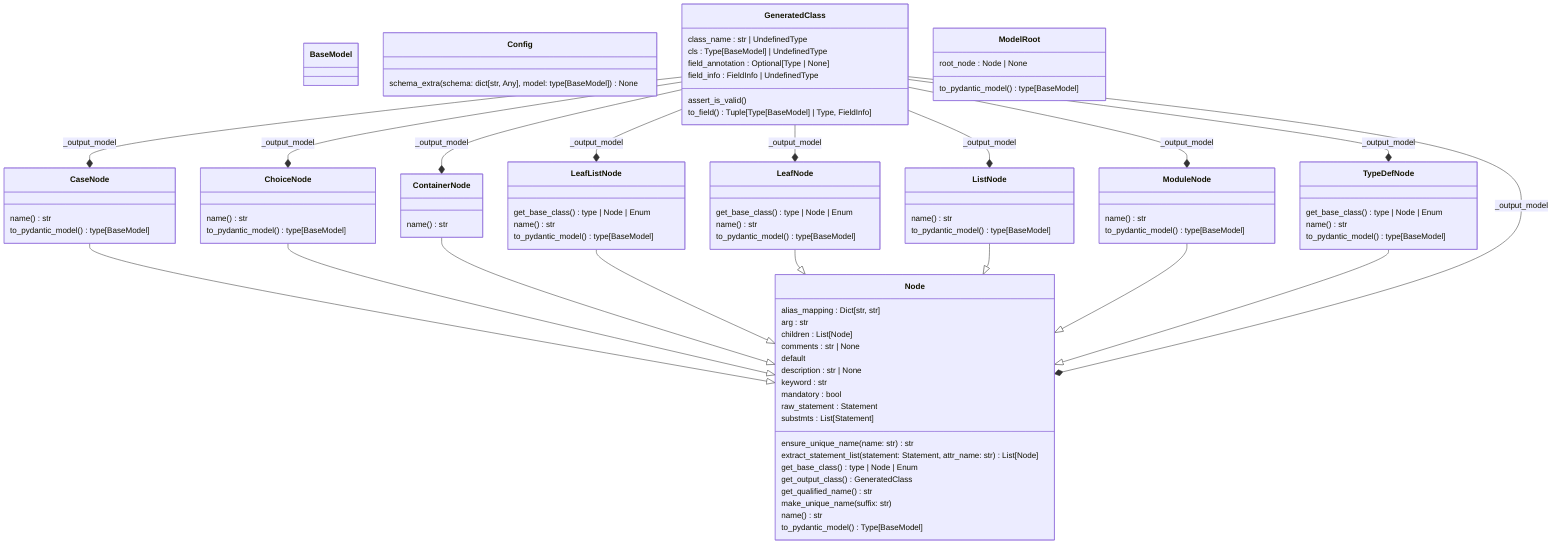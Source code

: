 classDiagram
  class BaseModel {
  }
  class CaseNode {
    name() str
    to_pydantic_model() type[BaseModel]
  }
  class ChoiceNode {
    name() str
    to_pydantic_model() type[BaseModel]
  }
  class Config {
    schema_extra(schema: dict[str, Any], model: type[BaseModel]) None
  }
  class ContainerNode {
    name() str
  }
  class GeneratedClass {
    class_name : str | UndefinedType
    cls : Type[BaseModel] | UndefinedType
    field_annotation : Optional[Type | None]
    field_info : FieldInfo | UndefinedType
    assert_is_valid()
    to_field() Tuple[Type[BaseModel] | Type, FieldInfo]
  }
  class LeafListNode {
    get_base_class() type | Node | Enum
    name() str
    to_pydantic_model() type[BaseModel]
  }
  class LeafNode {
    get_base_class() type | Node | Enum
    name() str
    to_pydantic_model() type[BaseModel]
  }
  class ListNode {
    name() str
    to_pydantic_model() type[BaseModel]
  }
  class ModelRoot {
    root_node : Node | None
    to_pydantic_model() type[BaseModel]
  }
  class ModuleNode {
    name() str
    to_pydantic_model() type[BaseModel]
  }
  class Node {
    alias_mapping : Dict[str, str]
    arg : str
    children : List[Node]
    comments : str | None
    default
    description : str | None
    keyword : str
    mandatory : bool
    raw_statement : Statement
    substmts : List[Statement]
    ensure_unique_name(name: str) str
    extract_statement_list(statement: Statement, attr_name: str) List[Node]
    get_base_class() type | Node | Enum
    get_output_class() GeneratedClass
    get_qualified_name() str
    make_unique_name(suffix: str)
    name() str
    to_pydantic_model() Type[BaseModel]
  }
  class TypeDefNode {
    get_base_class() type | Node | Enum
    name() str
    to_pydantic_model() type[BaseModel]
  }
  CaseNode --|> Node
  ChoiceNode --|> Node
  ContainerNode --|> Node
  LeafListNode --|> Node
  LeafNode --|> Node
  ListNode --|> Node
  ModuleNode --|> Node
  TypeDefNode --|> Node
  GeneratedClass --* Node : _output_model
  GeneratedClass --* CaseNode : _output_model
  GeneratedClass --* ChoiceNode : _output_model
  GeneratedClass --* ContainerNode : _output_model
  GeneratedClass --* LeafListNode : _output_model
  GeneratedClass --* LeafNode : _output_model
  GeneratedClass --* ListNode : _output_model
  GeneratedClass --* ModuleNode : _output_model
  GeneratedClass --* TypeDefNode : _output_model